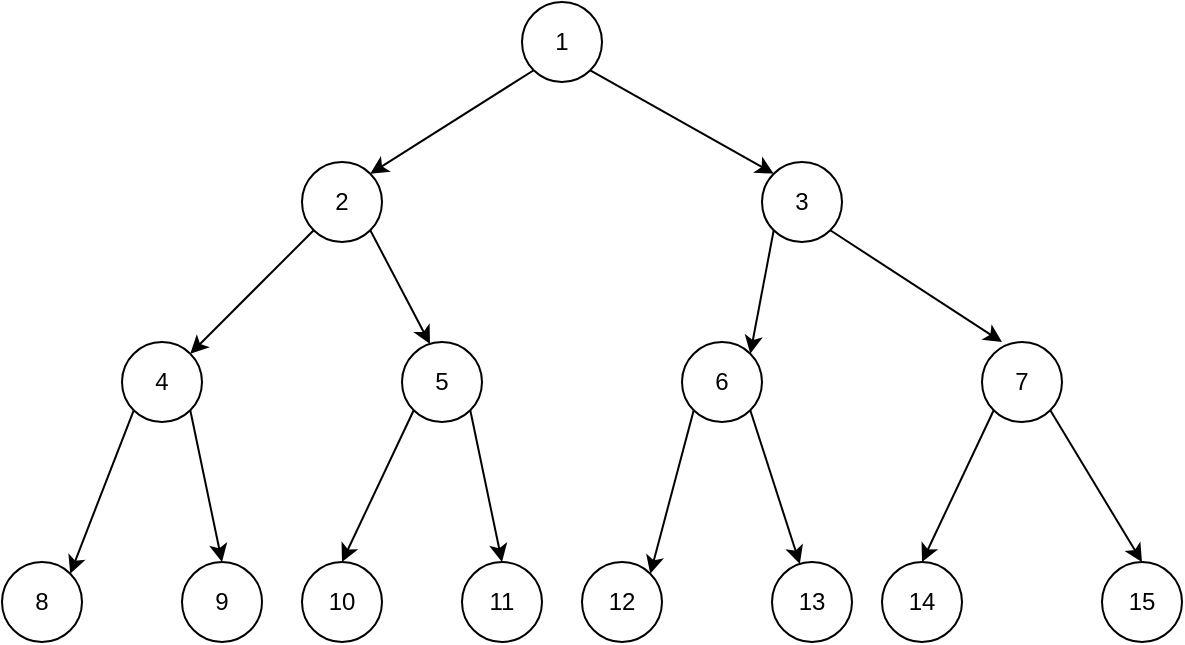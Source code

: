 <mxfile>
    <diagram id="2qBghBlZHEj7NG8FNsVe" name="Page-1">
        <mxGraphModel dx="644" dy="652" grid="1" gridSize="10" guides="1" tooltips="1" connect="1" arrows="1" fold="1" page="1" pageScale="1" pageWidth="850" pageHeight="1100" math="0" shadow="0">
            <root>
                <mxCell id="0"/>
                <mxCell id="1" parent="0"/>
                <mxCell id="18" style="edgeStyle=none;html=1;exitX=0;exitY=1;exitDx=0;exitDy=0;entryX=1;entryY=0;entryDx=0;entryDy=0;" edge="1" parent="1" source="3" target="4">
                    <mxGeometry relative="1" as="geometry"/>
                </mxCell>
                <mxCell id="25" style="edgeStyle=none;html=1;exitX=1;exitY=1;exitDx=0;exitDy=0;entryX=0;entryY=0;entryDx=0;entryDy=0;" edge="1" parent="1" source="3" target="5">
                    <mxGeometry relative="1" as="geometry"/>
                </mxCell>
                <mxCell id="3" value="1" style="ellipse;whiteSpace=wrap;html=1;" vertex="1" parent="1">
                    <mxGeometry x="300" y="100" width="40" height="40" as="geometry"/>
                </mxCell>
                <mxCell id="19" style="edgeStyle=none;html=1;exitX=0;exitY=1;exitDx=0;exitDy=0;entryX=1;entryY=0;entryDx=0;entryDy=0;" edge="1" parent="1" source="4" target="9">
                    <mxGeometry relative="1" as="geometry"/>
                </mxCell>
                <mxCell id="22" style="edgeStyle=none;html=1;exitX=1;exitY=1;exitDx=0;exitDy=0;entryX=0.35;entryY=0.025;entryDx=0;entryDy=0;entryPerimeter=0;" edge="1" parent="1" source="4" target="8">
                    <mxGeometry relative="1" as="geometry"/>
                </mxCell>
                <mxCell id="4" value="2" style="ellipse;whiteSpace=wrap;html=1;" vertex="1" parent="1">
                    <mxGeometry x="190" y="180" width="40" height="40" as="geometry"/>
                </mxCell>
                <mxCell id="26" style="edgeStyle=none;html=1;exitX=0;exitY=1;exitDx=0;exitDy=0;entryX=1;entryY=0;entryDx=0;entryDy=0;" edge="1" parent="1" source="5" target="7">
                    <mxGeometry relative="1" as="geometry"/>
                </mxCell>
                <mxCell id="27" style="edgeStyle=none;html=1;exitX=1;exitY=1;exitDx=0;exitDy=0;entryX=0.25;entryY=0;entryDx=0;entryDy=0;entryPerimeter=0;" edge="1" parent="1" source="5" target="6">
                    <mxGeometry relative="1" as="geometry"/>
                </mxCell>
                <mxCell id="5" value="3" style="ellipse;whiteSpace=wrap;html=1;" vertex="1" parent="1">
                    <mxGeometry x="420" y="180" width="40" height="40" as="geometry"/>
                </mxCell>
                <mxCell id="28" style="edgeStyle=none;html=1;exitX=0;exitY=1;exitDx=0;exitDy=0;entryX=0.5;entryY=0;entryDx=0;entryDy=0;" edge="1" parent="1" source="6" target="16">
                    <mxGeometry relative="1" as="geometry"/>
                </mxCell>
                <mxCell id="29" style="edgeStyle=none;html=1;exitX=1;exitY=1;exitDx=0;exitDy=0;entryX=0.5;entryY=0;entryDx=0;entryDy=0;" edge="1" parent="1" source="6" target="17">
                    <mxGeometry relative="1" as="geometry"/>
                </mxCell>
                <mxCell id="6" value="7" style="ellipse;whiteSpace=wrap;html=1;" vertex="1" parent="1">
                    <mxGeometry x="530" y="270" width="40" height="40" as="geometry"/>
                </mxCell>
                <mxCell id="31" style="edgeStyle=none;html=1;exitX=0;exitY=1;exitDx=0;exitDy=0;entryX=1;entryY=0;entryDx=0;entryDy=0;" edge="1" parent="1" source="7" target="15">
                    <mxGeometry relative="1" as="geometry"/>
                </mxCell>
                <mxCell id="32" style="edgeStyle=none;html=1;exitX=1;exitY=1;exitDx=0;exitDy=0;" edge="1" parent="1" source="7" target="30">
                    <mxGeometry relative="1" as="geometry"/>
                </mxCell>
                <mxCell id="7" value="6" style="ellipse;whiteSpace=wrap;html=1;" vertex="1" parent="1">
                    <mxGeometry x="380" y="270" width="40" height="40" as="geometry"/>
                </mxCell>
                <mxCell id="23" style="edgeStyle=none;html=1;exitX=0;exitY=1;exitDx=0;exitDy=0;entryX=0.5;entryY=0;entryDx=0;entryDy=0;" edge="1" parent="1" source="8" target="12">
                    <mxGeometry relative="1" as="geometry"/>
                </mxCell>
                <mxCell id="24" style="edgeStyle=none;html=1;exitX=1;exitY=1;exitDx=0;exitDy=0;entryX=0.5;entryY=0;entryDx=0;entryDy=0;" edge="1" parent="1" source="8" target="13">
                    <mxGeometry relative="1" as="geometry"/>
                </mxCell>
                <mxCell id="8" value="5" style="ellipse;whiteSpace=wrap;html=1;" vertex="1" parent="1">
                    <mxGeometry x="240" y="270" width="40" height="40" as="geometry"/>
                </mxCell>
                <mxCell id="20" style="edgeStyle=none;html=1;exitX=0;exitY=1;exitDx=0;exitDy=0;entryX=1;entryY=0;entryDx=0;entryDy=0;" edge="1" parent="1" source="9" target="10">
                    <mxGeometry relative="1" as="geometry"/>
                </mxCell>
                <mxCell id="21" style="edgeStyle=none;html=1;exitX=1;exitY=1;exitDx=0;exitDy=0;entryX=0.5;entryY=0;entryDx=0;entryDy=0;" edge="1" parent="1" source="9" target="11">
                    <mxGeometry relative="1" as="geometry"/>
                </mxCell>
                <mxCell id="9" value="4" style="ellipse;whiteSpace=wrap;html=1;" vertex="1" parent="1">
                    <mxGeometry x="100" y="270" width="40" height="40" as="geometry"/>
                </mxCell>
                <mxCell id="10" value="8" style="ellipse;whiteSpace=wrap;html=1;" vertex="1" parent="1">
                    <mxGeometry x="40" y="380" width="40" height="40" as="geometry"/>
                </mxCell>
                <mxCell id="11" value="9" style="ellipse;whiteSpace=wrap;html=1;" vertex="1" parent="1">
                    <mxGeometry x="130" y="380" width="40" height="40" as="geometry"/>
                </mxCell>
                <mxCell id="12" value="10" style="ellipse;whiteSpace=wrap;html=1;" vertex="1" parent="1">
                    <mxGeometry x="190" y="380" width="40" height="40" as="geometry"/>
                </mxCell>
                <mxCell id="13" value="11" style="ellipse;whiteSpace=wrap;html=1;" vertex="1" parent="1">
                    <mxGeometry x="270" y="380" width="40" height="40" as="geometry"/>
                </mxCell>
                <mxCell id="15" value="12" style="ellipse;whiteSpace=wrap;html=1;" vertex="1" parent="1">
                    <mxGeometry x="330" y="380" width="40" height="40" as="geometry"/>
                </mxCell>
                <mxCell id="16" value="14" style="ellipse;whiteSpace=wrap;html=1;" vertex="1" parent="1">
                    <mxGeometry x="480" y="380" width="40" height="40" as="geometry"/>
                </mxCell>
                <mxCell id="17" value="15" style="ellipse;whiteSpace=wrap;html=1;" vertex="1" parent="1">
                    <mxGeometry x="590" y="380" width="40" height="40" as="geometry"/>
                </mxCell>
                <mxCell id="30" value="13" style="ellipse;whiteSpace=wrap;html=1;" vertex="1" parent="1">
                    <mxGeometry x="425" y="380" width="40" height="40" as="geometry"/>
                </mxCell>
            </root>
        </mxGraphModel>
    </diagram>
</mxfile>